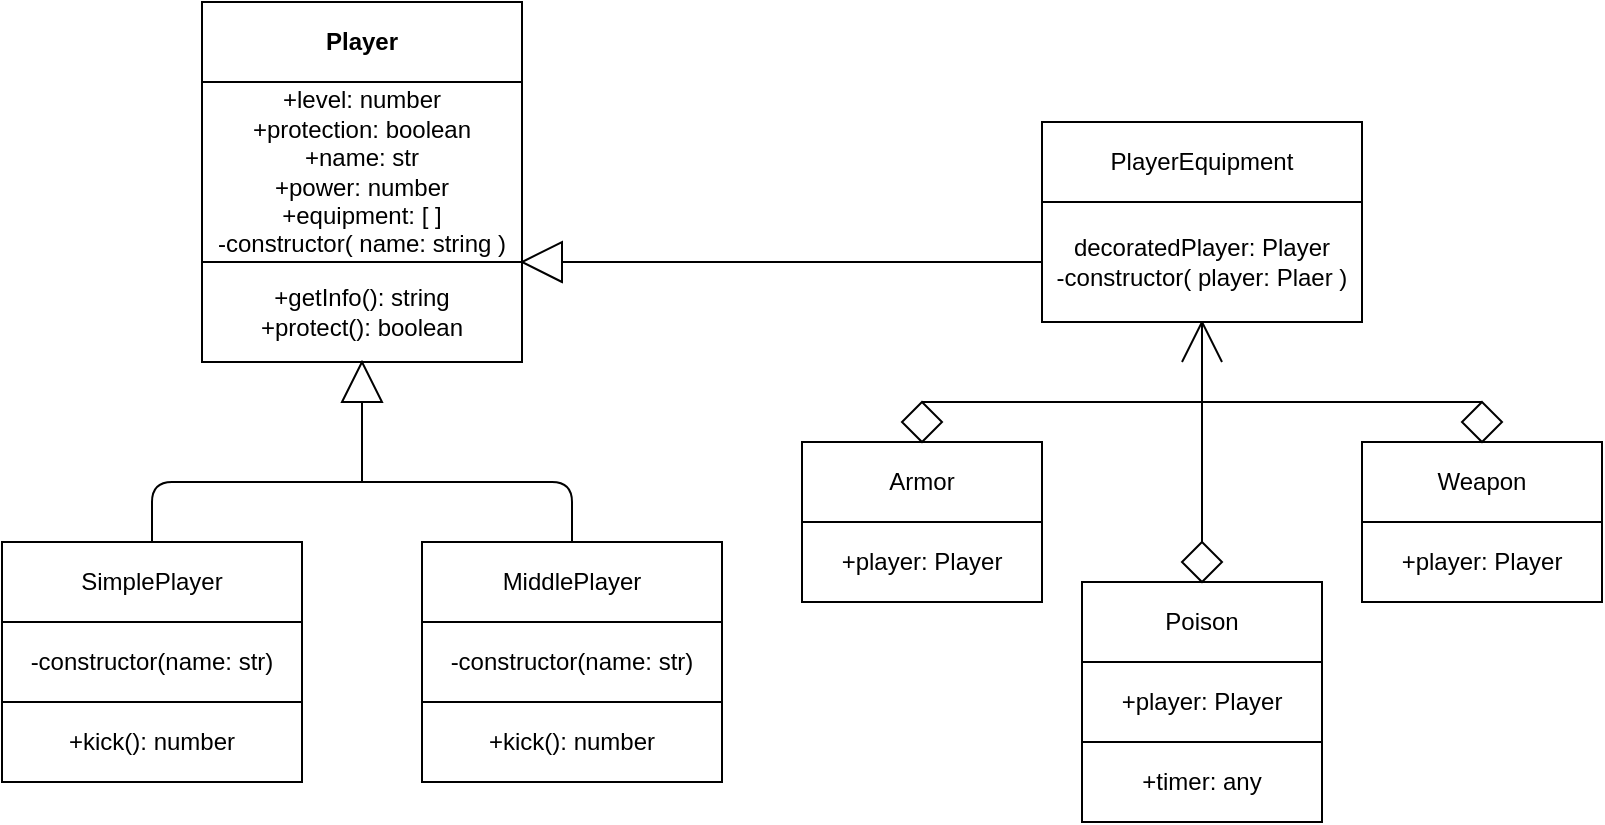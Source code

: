 <mxfile>
    <diagram id="VSGfh35vVTFtm3KbJ6EH" name="Page-1">
        <mxGraphModel dx="261" dy="206" grid="1" gridSize="10" guides="1" tooltips="1" connect="1" arrows="1" fold="1" page="1" pageScale="1" pageWidth="827" pageHeight="1169" math="0" shadow="0">
            <root>
                <mxCell id="0"/>
                <mxCell id="1" parent="0"/>
                <mxCell id="2" value="&lt;b&gt;Player&lt;/b&gt;" style="rounded=0;whiteSpace=wrap;html=1;" parent="1" vertex="1">
                    <mxGeometry x="100" y="60" width="160" height="40" as="geometry"/>
                </mxCell>
                <mxCell id="3" value="+getInfo(): string&lt;br&gt;+protect(): boolean" style="rounded=0;whiteSpace=wrap;html=1;" parent="1" vertex="1">
                    <mxGeometry x="100" y="190" width="160" height="50" as="geometry"/>
                </mxCell>
                <mxCell id="4" value="Armor" style="rounded=0;whiteSpace=wrap;html=1;" parent="1" vertex="1">
                    <mxGeometry x="400" y="280" width="120" height="40" as="geometry"/>
                </mxCell>
                <mxCell id="5" value="Weapon" style="rounded=0;whiteSpace=wrap;html=1;" parent="1" vertex="1">
                    <mxGeometry x="680" y="280" width="120" height="40" as="geometry"/>
                </mxCell>
                <mxCell id="6" value="+level: number&lt;br&gt;+protection: boolean&lt;br&gt;+name: str&lt;br&gt;+power: number&lt;br&gt;+equipment: [ ]&lt;br&gt;-constructor( name: string )" style="rounded=0;whiteSpace=wrap;html=1;" parent="1" vertex="1">
                    <mxGeometry x="100" y="100" width="160" height="90" as="geometry"/>
                </mxCell>
                <mxCell id="7" value="" style="rhombus;whiteSpace=wrap;html=1;" parent="1" vertex="1">
                    <mxGeometry x="730" y="260" width="20" height="20" as="geometry"/>
                </mxCell>
                <mxCell id="8" value="" style="rhombus;whiteSpace=wrap;html=1;" parent="1" vertex="1">
                    <mxGeometry x="450" y="260" width="20" height="20" as="geometry"/>
                </mxCell>
                <mxCell id="11" value="Poison" style="rounded=0;whiteSpace=wrap;html=1;" parent="1" vertex="1">
                    <mxGeometry x="540" y="350" width="120" height="40" as="geometry"/>
                </mxCell>
                <mxCell id="12" value="" style="rhombus;whiteSpace=wrap;html=1;" parent="1" vertex="1">
                    <mxGeometry x="590" y="330" width="20" height="20" as="geometry"/>
                </mxCell>
                <mxCell id="16" value="+player: Player" style="rounded=0;whiteSpace=wrap;html=1;" parent="1" vertex="1">
                    <mxGeometry x="400" y="320" width="120" height="40" as="geometry"/>
                </mxCell>
                <mxCell id="17" value="+player: Player" style="rounded=0;whiteSpace=wrap;html=1;" parent="1" vertex="1">
                    <mxGeometry x="540" y="390" width="120" height="40" as="geometry"/>
                </mxCell>
                <mxCell id="18" value="+player: Player" style="rounded=0;whiteSpace=wrap;html=1;" parent="1" vertex="1">
                    <mxGeometry x="680" y="320" width="120" height="40" as="geometry"/>
                </mxCell>
                <mxCell id="19" value="+timer: any" style="rounded=0;whiteSpace=wrap;html=1;" parent="1" vertex="1">
                    <mxGeometry x="540" y="430" width="120" height="40" as="geometry"/>
                </mxCell>
                <mxCell id="20" value="SimplePlayer" style="rounded=0;whiteSpace=wrap;html=1;" vertex="1" parent="1">
                    <mxGeometry y="330" width="150" height="40" as="geometry"/>
                </mxCell>
                <mxCell id="21" value="-constructor(name: str)" style="rounded=0;whiteSpace=wrap;html=1;" vertex="1" parent="1">
                    <mxGeometry y="370" width="150" height="40" as="geometry"/>
                </mxCell>
                <mxCell id="22" value="+kick(): number" style="rounded=0;whiteSpace=wrap;html=1;" vertex="1" parent="1">
                    <mxGeometry y="410" width="150" height="40" as="geometry"/>
                </mxCell>
                <mxCell id="23" value="MiddlePlayer" style="rounded=0;whiteSpace=wrap;html=1;" vertex="1" parent="1">
                    <mxGeometry x="210" y="330" width="150" height="40" as="geometry"/>
                </mxCell>
                <mxCell id="24" value="-constructor(name: str)" style="rounded=0;whiteSpace=wrap;html=1;" vertex="1" parent="1">
                    <mxGeometry x="210" y="370" width="150" height="40" as="geometry"/>
                </mxCell>
                <mxCell id="25" value="+kick(): number" style="rounded=0;whiteSpace=wrap;html=1;" vertex="1" parent="1">
                    <mxGeometry x="210" y="410" width="150" height="40" as="geometry"/>
                </mxCell>
                <mxCell id="26" value="" style="endArrow=none;html=1;exitX=0.5;exitY=0;exitDx=0;exitDy=0;entryX=0.5;entryY=0;entryDx=0;entryDy=0;" edge="1" parent="1" source="23" target="20">
                    <mxGeometry width="50" height="50" relative="1" as="geometry">
                        <mxPoint x="290" y="270" as="sourcePoint"/>
                        <mxPoint x="340" y="220" as="targetPoint"/>
                        <Array as="points">
                            <mxPoint x="285" y="300"/>
                            <mxPoint x="75" y="300"/>
                        </Array>
                    </mxGeometry>
                </mxCell>
                <mxCell id="28" value="" style="endArrow=none;html=1;" edge="1" parent="1">
                    <mxGeometry width="50" height="50" relative="1" as="geometry">
                        <mxPoint x="180" y="300" as="sourcePoint"/>
                        <mxPoint x="180" y="260" as="targetPoint"/>
                    </mxGeometry>
                </mxCell>
                <mxCell id="29" value="" style="triangle;whiteSpace=wrap;html=1;rotation=-90;" vertex="1" parent="1">
                    <mxGeometry x="170" y="240" width="20" height="20" as="geometry"/>
                </mxCell>
                <mxCell id="30" value="PlayerEquipment" style="rounded=0;whiteSpace=wrap;html=1;" vertex="1" parent="1">
                    <mxGeometry x="520" y="120" width="160" height="40" as="geometry"/>
                </mxCell>
                <mxCell id="31" value="decoratedPlayer: Player&lt;br&gt;-constructor( player: Plaer )" style="rounded=0;whiteSpace=wrap;html=1;" vertex="1" parent="1">
                    <mxGeometry x="520" y="160" width="160" height="60" as="geometry"/>
                </mxCell>
                <mxCell id="32" value="" style="endArrow=none;html=1;entryX=0.5;entryY=0;entryDx=0;entryDy=0;" edge="1" parent="1" target="7">
                    <mxGeometry width="50" height="50" relative="1" as="geometry">
                        <mxPoint x="460" y="260" as="sourcePoint"/>
                        <mxPoint x="510" y="210" as="targetPoint"/>
                    </mxGeometry>
                </mxCell>
                <mxCell id="33" value="" style="endArrow=none;html=1;" edge="1" parent="1">
                    <mxGeometry width="50" height="50" relative="1" as="geometry">
                        <mxPoint x="600" y="330" as="sourcePoint"/>
                        <mxPoint x="600" y="260" as="targetPoint"/>
                    </mxGeometry>
                </mxCell>
                <mxCell id="34" value="" style="endArrow=none;html=1;entryX=0.5;entryY=1;entryDx=0;entryDy=0;" edge="1" parent="1" target="31">
                    <mxGeometry width="50" height="50" relative="1" as="geometry">
                        <mxPoint x="600" y="260" as="sourcePoint"/>
                        <mxPoint x="600" y="230" as="targetPoint"/>
                    </mxGeometry>
                </mxCell>
                <mxCell id="35" value="" style="endArrow=none;html=1;" edge="1" parent="1">
                    <mxGeometry width="50" height="50" relative="1" as="geometry">
                        <mxPoint x="610" y="240" as="sourcePoint"/>
                        <mxPoint x="600" y="220" as="targetPoint"/>
                    </mxGeometry>
                </mxCell>
                <mxCell id="36" value="" style="endArrow=none;html=1;" edge="1" parent="1">
                    <mxGeometry width="50" height="50" relative="1" as="geometry">
                        <mxPoint x="590" y="240" as="sourcePoint"/>
                        <mxPoint x="600" y="220" as="targetPoint"/>
                    </mxGeometry>
                </mxCell>
                <mxCell id="37" value="" style="endArrow=none;html=1;entryX=0;entryY=0.5;entryDx=0;entryDy=0;exitX=0;exitY=0.5;exitDx=0;exitDy=0;" edge="1" parent="1" source="38" target="31">
                    <mxGeometry width="50" height="50" relative="1" as="geometry">
                        <mxPoint x="310" y="190" as="sourcePoint"/>
                        <mxPoint x="510" y="140" as="targetPoint"/>
                    </mxGeometry>
                </mxCell>
                <mxCell id="38" value="" style="triangle;whiteSpace=wrap;html=1;rotation=-180;" vertex="1" parent="1">
                    <mxGeometry x="260" y="180" width="20" height="20" as="geometry"/>
                </mxCell>
            </root>
        </mxGraphModel>
    </diagram>
</mxfile>